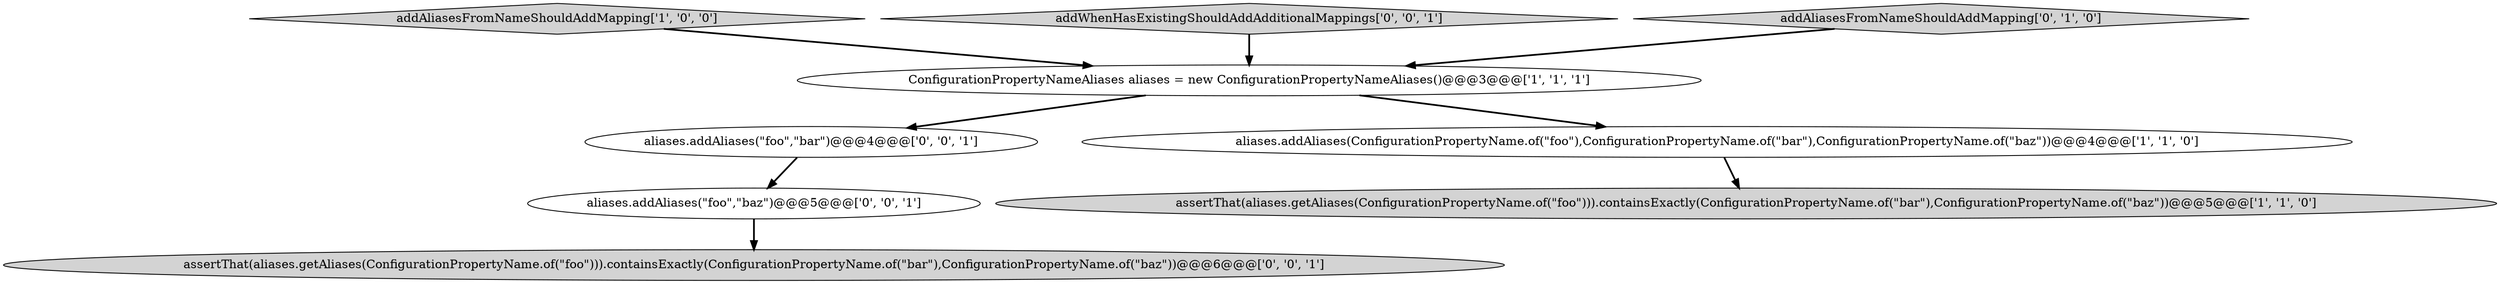 digraph {
0 [style = filled, label = "addAliasesFromNameShouldAddMapping['1', '0', '0']", fillcolor = lightgray, shape = diamond image = "AAA0AAABBB1BBB"];
2 [style = filled, label = "ConfigurationPropertyNameAliases aliases = new ConfigurationPropertyNameAliases()@@@3@@@['1', '1', '1']", fillcolor = white, shape = ellipse image = "AAA0AAABBB1BBB"];
6 [style = filled, label = "aliases.addAliases(\"foo\",\"baz\")@@@5@@@['0', '0', '1']", fillcolor = white, shape = ellipse image = "AAA0AAABBB3BBB"];
7 [style = filled, label = "assertThat(aliases.getAliases(ConfigurationPropertyName.of(\"foo\"))).containsExactly(ConfigurationPropertyName.of(\"bar\"),ConfigurationPropertyName.of(\"baz\"))@@@6@@@['0', '0', '1']", fillcolor = lightgray, shape = ellipse image = "AAA0AAABBB3BBB"];
1 [style = filled, label = "assertThat(aliases.getAliases(ConfigurationPropertyName.of(\"foo\"))).containsExactly(ConfigurationPropertyName.of(\"bar\"),ConfigurationPropertyName.of(\"baz\"))@@@5@@@['1', '1', '0']", fillcolor = lightgray, shape = ellipse image = "AAA0AAABBB1BBB"];
5 [style = filled, label = "aliases.addAliases(\"foo\",\"bar\")@@@4@@@['0', '0', '1']", fillcolor = white, shape = ellipse image = "AAA0AAABBB3BBB"];
8 [style = filled, label = "addWhenHasExistingShouldAddAdditionalMappings['0', '0', '1']", fillcolor = lightgray, shape = diamond image = "AAA0AAABBB3BBB"];
4 [style = filled, label = "addAliasesFromNameShouldAddMapping['0', '1', '0']", fillcolor = lightgray, shape = diamond image = "AAA0AAABBB2BBB"];
3 [style = filled, label = "aliases.addAliases(ConfigurationPropertyName.of(\"foo\"),ConfigurationPropertyName.of(\"bar\"),ConfigurationPropertyName.of(\"baz\"))@@@4@@@['1', '1', '0']", fillcolor = white, shape = ellipse image = "AAA0AAABBB1BBB"];
0->2 [style = bold, label=""];
4->2 [style = bold, label=""];
5->6 [style = bold, label=""];
6->7 [style = bold, label=""];
3->1 [style = bold, label=""];
8->2 [style = bold, label=""];
2->3 [style = bold, label=""];
2->5 [style = bold, label=""];
}
